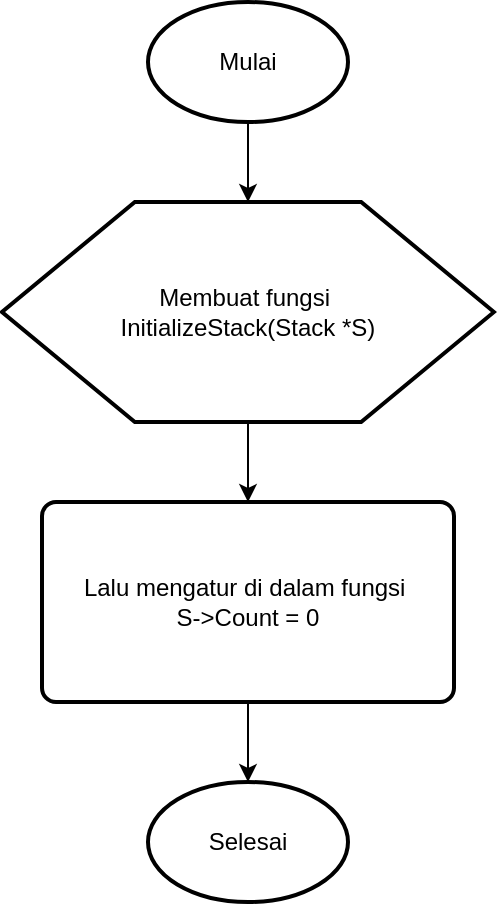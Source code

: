 <mxfile version="26.0.16">
  <diagram name="Halaman-1" id="3-1gpf13-BbYsWGeoSAa">
    <mxGraphModel dx="1434" dy="784" grid="1" gridSize="10" guides="1" tooltips="1" connect="1" arrows="1" fold="1" page="1" pageScale="1" pageWidth="827" pageHeight="1169" math="0" shadow="0">
      <root>
        <mxCell id="0" />
        <mxCell id="1" parent="0" />
        <mxCell id="mbPTXd4D49nLZw63IYRb-6" style="edgeStyle=orthogonalEdgeStyle;rounded=0;orthogonalLoop=1;jettySize=auto;html=1;exitX=0.5;exitY=1;exitDx=0;exitDy=0;exitPerimeter=0;" edge="1" parent="1" source="mbPTXd4D49nLZw63IYRb-1" target="mbPTXd4D49nLZw63IYRb-2">
          <mxGeometry relative="1" as="geometry" />
        </mxCell>
        <mxCell id="mbPTXd4D49nLZw63IYRb-1" value="Mulai" style="strokeWidth=2;html=1;shape=mxgraph.flowchart.start_1;whiteSpace=wrap;" vertex="1" parent="1">
          <mxGeometry x="364" y="80" width="100" height="60" as="geometry" />
        </mxCell>
        <mxCell id="mbPTXd4D49nLZw63IYRb-7" style="edgeStyle=orthogonalEdgeStyle;rounded=0;orthogonalLoop=1;jettySize=auto;html=1;exitX=0.5;exitY=1;exitDx=0;exitDy=0;entryX=0.5;entryY=0;entryDx=0;entryDy=0;" edge="1" parent="1" source="mbPTXd4D49nLZw63IYRb-2" target="mbPTXd4D49nLZw63IYRb-4">
          <mxGeometry relative="1" as="geometry" />
        </mxCell>
        <mxCell id="mbPTXd4D49nLZw63IYRb-2" value="Membuat fungsi&amp;nbsp;&lt;br&gt;InitializeStack(Stack *S)" style="verticalLabelPosition=middle;verticalAlign=middle;shape=hexagon;perimeter=hexagonPerimeter2;arcSize=6;size=0.27;labelPosition=center;align=center;html=1;labelBackgroundColor=none;textShadow=0;whiteSpace=wrap;horizontal=1;strokeWidth=2;" vertex="1" parent="1">
          <mxGeometry x="291" y="180" width="246" height="110" as="geometry" />
        </mxCell>
        <mxCell id="mbPTXd4D49nLZw63IYRb-8" style="edgeStyle=orthogonalEdgeStyle;rounded=0;orthogonalLoop=1;jettySize=auto;html=1;exitX=0.5;exitY=1;exitDx=0;exitDy=0;" edge="1" parent="1" source="mbPTXd4D49nLZw63IYRb-4" target="mbPTXd4D49nLZw63IYRb-5">
          <mxGeometry relative="1" as="geometry" />
        </mxCell>
        <mxCell id="mbPTXd4D49nLZw63IYRb-4" value="Lalu mengatur di dalam fungsi&amp;nbsp;&lt;div&gt;S-&amp;gt;Count = 0&lt;/div&gt;" style="rounded=1;whiteSpace=wrap;html=1;absoluteArcSize=1;arcSize=14;strokeWidth=2;" vertex="1" parent="1">
          <mxGeometry x="311" y="330" width="206" height="100" as="geometry" />
        </mxCell>
        <mxCell id="mbPTXd4D49nLZw63IYRb-5" value="Selesai" style="strokeWidth=2;html=1;shape=mxgraph.flowchart.start_1;whiteSpace=wrap;" vertex="1" parent="1">
          <mxGeometry x="364" y="470" width="100" height="60" as="geometry" />
        </mxCell>
      </root>
    </mxGraphModel>
  </diagram>
</mxfile>
